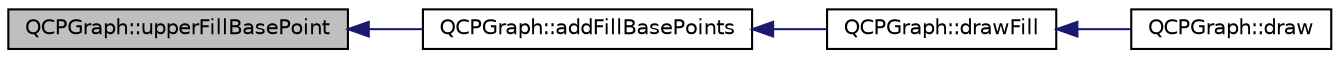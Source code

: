 digraph "QCPGraph::upperFillBasePoint"
{
  edge [fontname="Helvetica",fontsize="10",labelfontname="Helvetica",labelfontsize="10"];
  node [fontname="Helvetica",fontsize="10",shape=record];
  rankdir="LR";
  Node765 [label="QCPGraph::upperFillBasePoint",height=0.2,width=0.4,color="black", fillcolor="grey75", style="filled", fontcolor="black"];
  Node765 -> Node766 [dir="back",color="midnightblue",fontsize="10",style="solid",fontname="Helvetica"];
  Node766 [label="QCPGraph::addFillBasePoints",height=0.2,width=0.4,color="black", fillcolor="white", style="filled",URL="$class_q_c_p_graph.html#a8e517dcd3baba1b41daed0248841c092"];
  Node766 -> Node767 [dir="back",color="midnightblue",fontsize="10",style="solid",fontname="Helvetica"];
  Node767 [label="QCPGraph::drawFill",height=0.2,width=0.4,color="black", fillcolor="white", style="filled",URL="$class_q_c_p_graph.html#a9e6ce6db9aa7b29fc397c724fcf7b126"];
  Node767 -> Node768 [dir="back",color="midnightblue",fontsize="10",style="solid",fontname="Helvetica"];
  Node768 [label="QCPGraph::draw",height=0.2,width=0.4,color="black", fillcolor="white", style="filled",URL="$class_q_c_p_graph.html#a659218cc62c2a7786213d9dd429c1c8d"];
}
